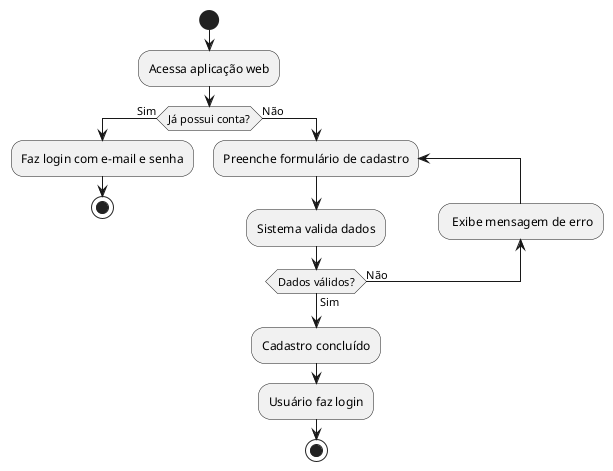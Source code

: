 @startuml
start
:Acessa aplicação web;
if (Já possui conta?) then (Sim)
  :Faz login com e-mail e senha;
  stop
else (Não)
repeat :Preenche formulário de cadastro;
  :Sistema valida dados;
  backward: Exibe mensagem de erro;
 repeat while (Dados válidos?) is (Não) not (Sim)
    :Cadastro concluído;
    :Usuário faz login;
    stop
  endif
@enduml